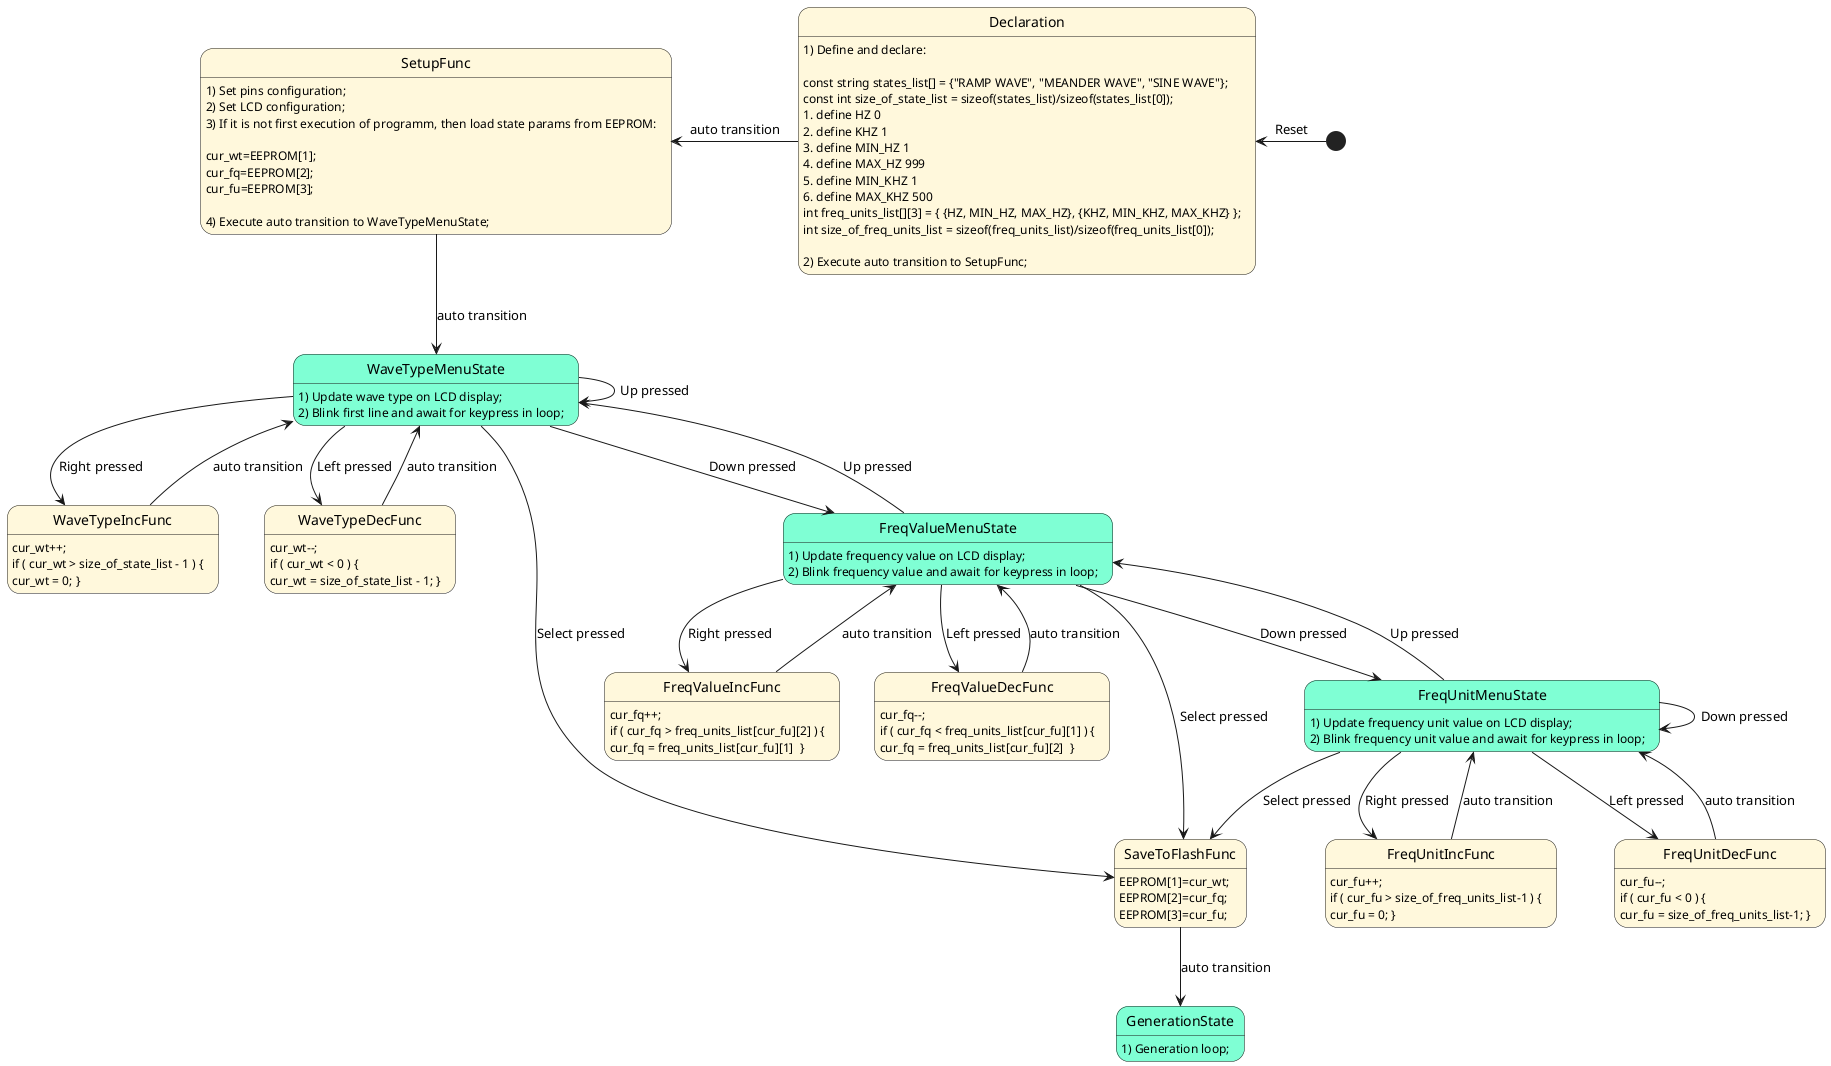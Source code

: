 @startuml

' Установка цветов для состояний. <<Warning>> - псевдосостояние с желтым фоном, 
skinparam state {
  BackgroundColor  Aquamarine
  BackgroundColor<<Warning>> Cornsilk
}

' Объявление псевдосостояний
state Declaration <<Warning>>
state SetupFunc <<Warning>>
state WaveTypeIncFunc <<Warning>>
state WaveTypeDecFunc <<Warning>>
state FreqValueIncFunc <<Warning>>
state FreqValueDecFunc <<Warning>>
state FreqUnitIncFunc <<Warning>>
state FreqUnitDecFunc <<Warning>>
state SaveToFlashFunc <<Warning>>

[*] -left-> Declaration: Reset

' Описание и переходы от Declaration
Declaration : 1) Define and declare:
Declaration : 
Declaration : const string states_list[] = {"RAMP WAVE", "MEANDER WAVE", "SINE WAVE"};
Declaration : const int size_of_state_list = sizeof(states_list)/sizeof(states_list[0]);
Declaration : #define HZ 0
Declaration : #define KHZ 1
Declaration : #define MIN_HZ 1
Declaration : #define MAX_HZ 999
Declaration : #define MIN_KHZ 1
Declaration : #define MAX_KHZ 500
Declaration : int freq_units_list[][3] = { {HZ, MIN_HZ, MAX_HZ}, {KHZ, MIN_KHZ, MAX_KHZ} };
Declaration : int size_of_freq_units_list = sizeof(freq_units_list)/sizeof(freq_units_list[0]);
Declaration : 
Declaration : 2) Execute auto transition to SetupFunc;
Declaration -left-> SetupFunc: auto transition

' Описание и переходы от SetupFunc
SetupFunc : 1) Set pins configuration;
SetupFunc : 2) Set LCD configuration;
SetupFunc : 3) If it is not first execution of programm, then load state params from EEPROM:
SetupFunc :
SetupFunc : cur_wt=EEPROM[1];
SetupFunc : cur_fq=EEPROM[2];
SetupFunc : cur_fu=EEPROM[3];
SetupFunc :
SetupFunc : 4) Execute auto transition to WaveTypeMenuState;
SetupFunc --> WaveTypeMenuState: auto transition

' Описание WaveTypeMenuState и переходы от него
WaveTypeMenuState : 1) Update wave type on LCD display;
WaveTypeMenuState : 2) Blink first line and await for keypress in loop;
WaveTypeMenuState --> WaveTypeIncFunc: Right pressed
WaveTypeMenuState --> WaveTypeMenuState: Up pressed
WaveTypeMenuState --> WaveTypeDecFunc: Left pressed
WaveTypeMenuState --> FreqValueMenuState: Down pressed
WaveTypeMenuState --> SaveToFlashFunc: Select pressed

' Описание WaveTypeIncFunc и переходы от него
WaveTypeIncFunc : cur_wt++;
WaveTypeIncFunc : if ( cur_wt > size_of_state_list - 1 ) {
WaveTypeIncFunc : cur_wt = 0; }
WaveTypeIncFunc --> WaveTypeMenuState: auto transition

' Описание WaveTypeDecFunc и переходы от него
WaveTypeDecFunc : cur_wt--;
WaveTypeDecFunc : if ( cur_wt < 0 ) {
WaveTypeDecFunc : cur_wt = size_of_state_list - 1; }
WaveTypeDecFunc --> WaveTypeMenuState: auto transition

' Описание FreqValueMenuState и переходы от него
FreqValueMenuState : 1) Update frequency value on LCD display;
FreqValueMenuState : 2) Blink frequency value and await for keypress in loop;
FreqValueMenuState --> WaveTypeMenuState: Up pressed
FreqValueMenuState --> FreqUnitMenuState: Down pressed
FreqValueMenuState --> FreqValueIncFunc: Right pressed
FreqValueMenuState --> FreqValueDecFunc: Left pressed
FreqValueMenuState --> SaveToFlashFunc: Select pressed

' Описание FreqValueIncFunc и переходы от него
FreqValueIncFunc : cur_fq++;
FreqValueIncFunc : if ( cur_fq > freq_units_list[cur_fu][2] ) {
FreqValueIncFunc : cur_fq = freq_units_list[cur_fu][1]  }
FreqValueIncFunc --> FreqValueMenuState: auto transition

' Описание FreqValueDecFunc и переходы от него
FreqValueDecFunc : cur_fq--;
FreqValueDecFunc : if ( cur_fq < freq_units_list[cur_fu][1] ) {
FreqValueDecFunc : cur_fq = freq_units_list[cur_fu][2]  }
FreqValueDecFunc --> FreqValueMenuState: auto transition

' Описание FreqUnitMenuState и переходы от него
FreqUnitMenuState : 1) Update frequency unit value on LCD display;
FreqUnitMenuState : 2) Blink frequency unit value and await for keypress in loop;
FreqUnitMenuState --> SaveToFlashFunc: Select pressed
FreqUnitMenuState --> FreqUnitIncFunc: Right pressed
FreqUnitMenuState --> FreqUnitDecFunc: Left pressed
FreqUnitMenuState --> FreqValueMenuState: Up pressed
FreqUnitMenuState --> FreqUnitMenuState: Down pressed

' Описание FreqUnitIncFunc и переходы от него
FreqUnitIncFunc : cur_fu++;
FreqUnitIncFunc : if ( cur_fu > size_of_freq_units_list-1 ) {
FreqUnitIncFunc : cur_fu = 0; }
FreqUnitIncFunc --> FreqUnitMenuState: auto transition

' Описание FreqUnitDecFunc и переходы от него
FreqUnitDecFunc : cur_fu--;
FreqUnitDecFunc : if ( cur_fu < 0 ) {
FreqUnitDecFunc : cur_fu = size_of_freq_units_list-1; }
FreqUnitDecFunc --> FreqUnitMenuState: auto transition

' Описание SaveToFlashFunc и переходы от него
SaveToFlashFunc : EEPROM[1]=cur_wt;
SaveToFlashFunc : EEPROM[2]=cur_fq;
SaveToFlashFunc : EEPROM[3]=cur_fu;
SaveToFlashFunc --> GenerationState: auto transition

' Описание GenerationState и переходы от него
GenerationState : 1) Generation loop;

@enduml
